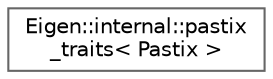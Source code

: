 digraph "类继承关系图"
{
 // LATEX_PDF_SIZE
  bgcolor="transparent";
  edge [fontname=Helvetica,fontsize=10,labelfontname=Helvetica,labelfontsize=10];
  node [fontname=Helvetica,fontsize=10,shape=box,height=0.2,width=0.4];
  rankdir="LR";
  Node0 [id="Node000000",label="Eigen::internal::pastix\l_traits\< Pastix \>",height=0.2,width=0.4,color="grey40", fillcolor="white", style="filled",URL="$struct_eigen_1_1internal_1_1pastix__traits.html",tooltip=" "];
}

